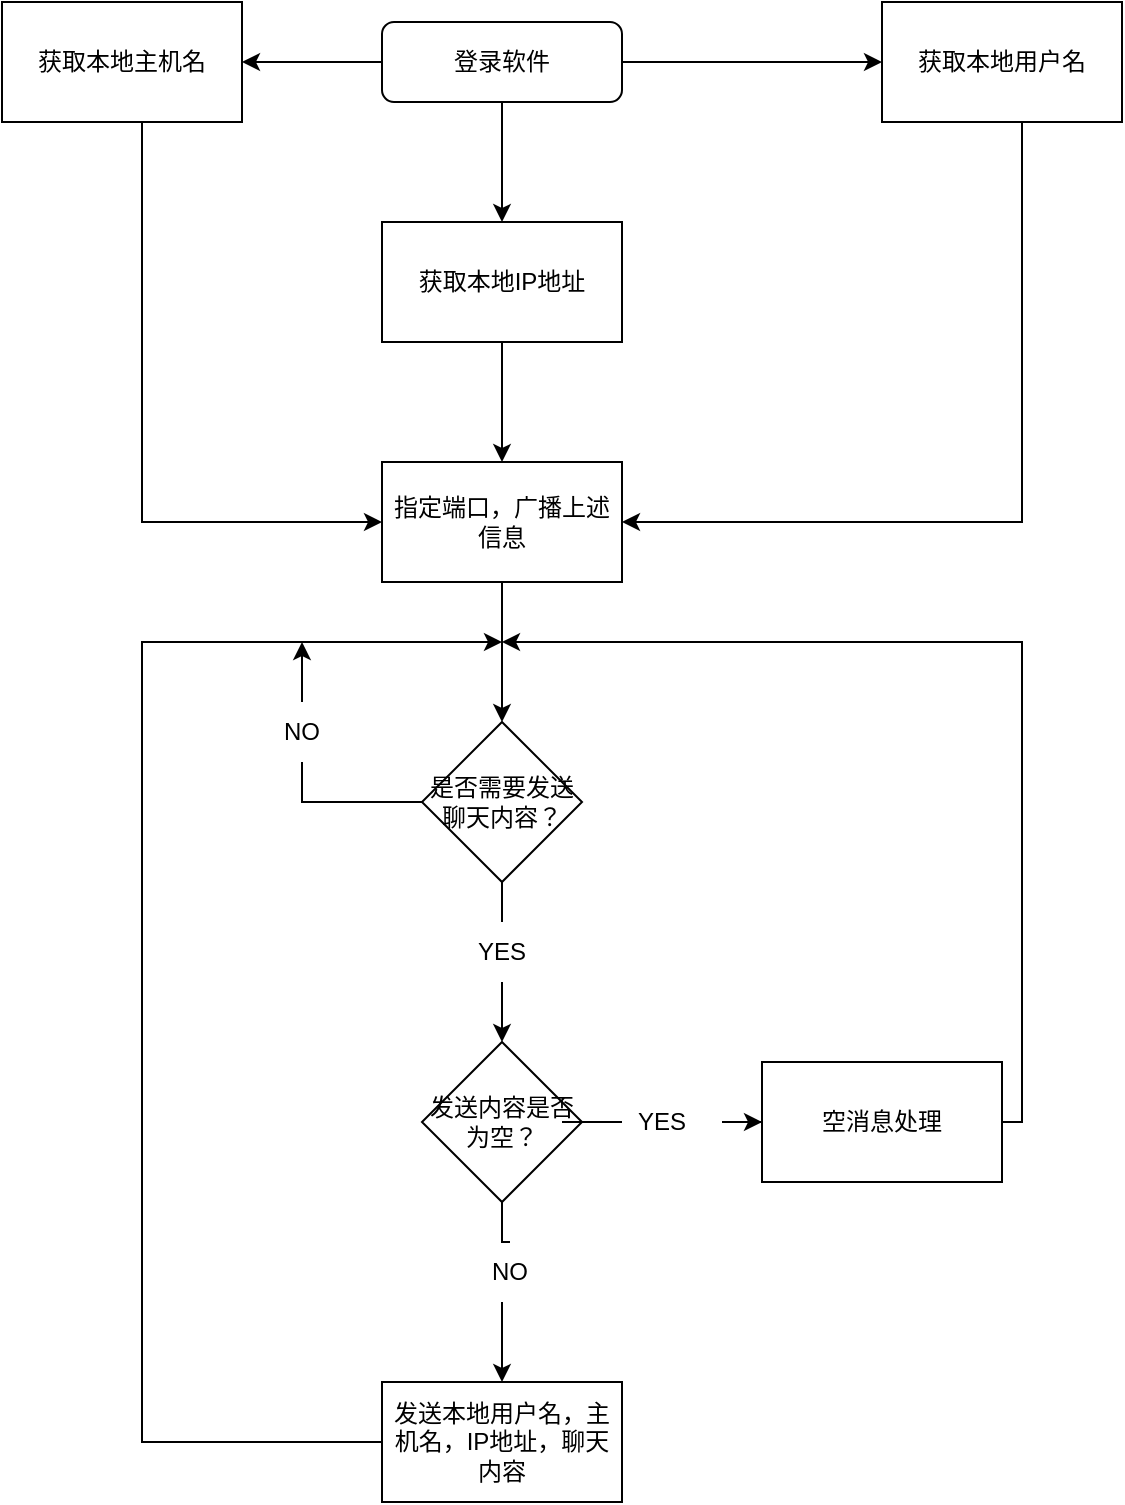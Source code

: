 <mxfile version="20.3.0" type="device"><diagram id="C5RBs43oDa-KdzZeNtuy" name="Page-1"><mxGraphModel dx="996" dy="719" grid="1" gridSize="10" guides="1" tooltips="1" connect="1" arrows="1" fold="1" page="1" pageScale="1" pageWidth="827" pageHeight="1169" math="0" shadow="0"><root><mxCell id="WIyWlLk6GJQsqaUBKTNV-0"/><mxCell id="WIyWlLk6GJQsqaUBKTNV-1" parent="WIyWlLk6GJQsqaUBKTNV-0"/><mxCell id="SK67pIypyld0YtFFBqtm-1" style="edgeStyle=orthogonalEdgeStyle;rounded=0;orthogonalLoop=1;jettySize=auto;html=1;" parent="WIyWlLk6GJQsqaUBKTNV-1" source="WIyWlLk6GJQsqaUBKTNV-3" target="SK67pIypyld0YtFFBqtm-0" edge="1"><mxGeometry relative="1" as="geometry"/></mxCell><mxCell id="SK67pIypyld0YtFFBqtm-4" style="edgeStyle=orthogonalEdgeStyle;rounded=0;orthogonalLoop=1;jettySize=auto;html=1;entryX=1;entryY=0.5;entryDx=0;entryDy=0;" parent="WIyWlLk6GJQsqaUBKTNV-1" source="WIyWlLk6GJQsqaUBKTNV-3" target="SK67pIypyld0YtFFBqtm-3" edge="1"><mxGeometry relative="1" as="geometry"/></mxCell><mxCell id="SK67pIypyld0YtFFBqtm-5" style="edgeStyle=orthogonalEdgeStyle;rounded=0;orthogonalLoop=1;jettySize=auto;html=1;entryX=0;entryY=0.5;entryDx=0;entryDy=0;" parent="WIyWlLk6GJQsqaUBKTNV-1" source="WIyWlLk6GJQsqaUBKTNV-3" target="SK67pIypyld0YtFFBqtm-2" edge="1"><mxGeometry relative="1" as="geometry"/></mxCell><mxCell id="WIyWlLk6GJQsqaUBKTNV-3" value="登录软件" style="rounded=1;whiteSpace=wrap;html=1;fontSize=12;glass=0;strokeWidth=1;shadow=0;" parent="WIyWlLk6GJQsqaUBKTNV-1" vertex="1"><mxGeometry x="320" y="50" width="120" height="40" as="geometry"/></mxCell><mxCell id="SK67pIypyld0YtFFBqtm-7" value="" style="edgeStyle=orthogonalEdgeStyle;rounded=0;orthogonalLoop=1;jettySize=auto;html=1;" parent="WIyWlLk6GJQsqaUBKTNV-1" source="SK67pIypyld0YtFFBqtm-0" target="SK67pIypyld0YtFFBqtm-6" edge="1"><mxGeometry relative="1" as="geometry"/></mxCell><mxCell id="SK67pIypyld0YtFFBqtm-0" value="获取本地IP地址" style="rounded=0;whiteSpace=wrap;html=1;" parent="WIyWlLk6GJQsqaUBKTNV-1" vertex="1"><mxGeometry x="320" y="150" width="120" height="60" as="geometry"/></mxCell><mxCell id="SK67pIypyld0YtFFBqtm-8" style="edgeStyle=orthogonalEdgeStyle;rounded=0;orthogonalLoop=1;jettySize=auto;html=1;entryX=1;entryY=0.5;entryDx=0;entryDy=0;" parent="WIyWlLk6GJQsqaUBKTNV-1" source="SK67pIypyld0YtFFBqtm-2" target="SK67pIypyld0YtFFBqtm-6" edge="1"><mxGeometry relative="1" as="geometry"><Array as="points"><mxPoint x="640" y="300"/></Array></mxGeometry></mxCell><mxCell id="SK67pIypyld0YtFFBqtm-2" value="获取本地用户名" style="rounded=0;whiteSpace=wrap;html=1;" parent="WIyWlLk6GJQsqaUBKTNV-1" vertex="1"><mxGeometry x="570" y="40" width="120" height="60" as="geometry"/></mxCell><mxCell id="SK67pIypyld0YtFFBqtm-9" style="edgeStyle=orthogonalEdgeStyle;rounded=0;orthogonalLoop=1;jettySize=auto;html=1;entryX=0;entryY=0.5;entryDx=0;entryDy=0;" parent="WIyWlLk6GJQsqaUBKTNV-1" source="SK67pIypyld0YtFFBqtm-3" target="SK67pIypyld0YtFFBqtm-6" edge="1"><mxGeometry relative="1" as="geometry"><Array as="points"><mxPoint x="200" y="300"/></Array></mxGeometry></mxCell><mxCell id="SK67pIypyld0YtFFBqtm-3" value="获取本地主机名" style="rounded=0;whiteSpace=wrap;html=1;" parent="WIyWlLk6GJQsqaUBKTNV-1" vertex="1"><mxGeometry x="130" y="40" width="120" height="60" as="geometry"/></mxCell><mxCell id="SK67pIypyld0YtFFBqtm-11" value="" style="edgeStyle=orthogonalEdgeStyle;rounded=0;orthogonalLoop=1;jettySize=auto;html=1;" parent="WIyWlLk6GJQsqaUBKTNV-1" source="SK67pIypyld0YtFFBqtm-6" target="SK67pIypyld0YtFFBqtm-10" edge="1"><mxGeometry relative="1" as="geometry"/></mxCell><mxCell id="SK67pIypyld0YtFFBqtm-6" value="指定端口，广播上述信息" style="rounded=0;whiteSpace=wrap;html=1;" parent="WIyWlLk6GJQsqaUBKTNV-1" vertex="1"><mxGeometry x="320" y="270" width="120" height="60" as="geometry"/></mxCell><mxCell id="SK67pIypyld0YtFFBqtm-15" value="" style="edgeStyle=orthogonalEdgeStyle;rounded=0;orthogonalLoop=1;jettySize=auto;html=1;startArrow=none;" parent="WIyWlLk6GJQsqaUBKTNV-1" source="SK67pIypyld0YtFFBqtm-24" target="SK67pIypyld0YtFFBqtm-14" edge="1"><mxGeometry relative="1" as="geometry"/></mxCell><mxCell id="SK67pIypyld0YtFFBqtm-10" value="是否需要发送聊天内容？" style="rhombus;whiteSpace=wrap;html=1;rounded=0;" parent="WIyWlLk6GJQsqaUBKTNV-1" vertex="1"><mxGeometry x="340" y="400" width="80" height="80" as="geometry"/></mxCell><mxCell id="SK67pIypyld0YtFFBqtm-17" value="" style="edgeStyle=orthogonalEdgeStyle;rounded=0;orthogonalLoop=1;jettySize=auto;html=1;startArrow=none;" parent="WIyWlLk6GJQsqaUBKTNV-1" source="SK67pIypyld0YtFFBqtm-26" target="SK67pIypyld0YtFFBqtm-16" edge="1"><mxGeometry relative="1" as="geometry"><Array as="points"><mxPoint x="380" y="700"/><mxPoint x="380" y="700"/></Array></mxGeometry></mxCell><mxCell id="SK67pIypyld0YtFFBqtm-19" value="" style="edgeStyle=orthogonalEdgeStyle;rounded=0;orthogonalLoop=1;jettySize=auto;html=1;startArrow=none;" parent="WIyWlLk6GJQsqaUBKTNV-1" source="SK67pIypyld0YtFFBqtm-25" target="SK67pIypyld0YtFFBqtm-18" edge="1"><mxGeometry relative="1" as="geometry"/></mxCell><mxCell id="SK67pIypyld0YtFFBqtm-14" value="发送内容是否为空？" style="rhombus;whiteSpace=wrap;html=1;rounded=0;" parent="WIyWlLk6GJQsqaUBKTNV-1" vertex="1"><mxGeometry x="340" y="560" width="80" height="80" as="geometry"/></mxCell><mxCell id="SK67pIypyld0YtFFBqtm-22" style="edgeStyle=orthogonalEdgeStyle;rounded=0;orthogonalLoop=1;jettySize=auto;html=1;" parent="WIyWlLk6GJQsqaUBKTNV-1" source="SK67pIypyld0YtFFBqtm-16" edge="1"><mxGeometry relative="1" as="geometry"><mxPoint x="380" y="360" as="targetPoint"/><Array as="points"><mxPoint x="200" y="760"/><mxPoint x="200" y="360"/></Array></mxGeometry></mxCell><mxCell id="SK67pIypyld0YtFFBqtm-16" value="发送本地用户名，主机名，IP地址，聊天内容" style="rounded=0;whiteSpace=wrap;html=1;" parent="WIyWlLk6GJQsqaUBKTNV-1" vertex="1"><mxGeometry x="320" y="730" width="120" height="60" as="geometry"/></mxCell><mxCell id="SK67pIypyld0YtFFBqtm-20" style="edgeStyle=orthogonalEdgeStyle;rounded=0;orthogonalLoop=1;jettySize=auto;html=1;" parent="WIyWlLk6GJQsqaUBKTNV-1" source="SK67pIypyld0YtFFBqtm-18" edge="1"><mxGeometry relative="1" as="geometry"><mxPoint x="380" y="360" as="targetPoint"/><Array as="points"><mxPoint x="640" y="600"/><mxPoint x="640" y="360"/></Array></mxGeometry></mxCell><mxCell id="SK67pIypyld0YtFFBqtm-18" value="空消息处理" style="whiteSpace=wrap;html=1;rounded=0;" parent="WIyWlLk6GJQsqaUBKTNV-1" vertex="1"><mxGeometry x="510" y="570" width="120" height="60" as="geometry"/></mxCell><mxCell id="SK67pIypyld0YtFFBqtm-24" value="YES" style="text;html=1;strokeColor=none;fillColor=none;align=center;verticalAlign=middle;whiteSpace=wrap;rounded=0;" parent="WIyWlLk6GJQsqaUBKTNV-1" vertex="1"><mxGeometry x="350" y="500" width="60" height="30" as="geometry"/></mxCell><mxCell id="SK67pIypyld0YtFFBqtm-27" value="" style="edgeStyle=orthogonalEdgeStyle;rounded=0;orthogonalLoop=1;jettySize=auto;html=1;endArrow=none;" parent="WIyWlLk6GJQsqaUBKTNV-1" source="SK67pIypyld0YtFFBqtm-10" target="SK67pIypyld0YtFFBqtm-24" edge="1"><mxGeometry relative="1" as="geometry"><mxPoint x="380" y="480" as="sourcePoint"/><mxPoint x="380" y="560" as="targetPoint"/></mxGeometry></mxCell><mxCell id="4_P_1roG6_5fhmQ3l4Yr-0" style="edgeStyle=orthogonalEdgeStyle;rounded=0;orthogonalLoop=1;jettySize=auto;html=1;" edge="1" parent="WIyWlLk6GJQsqaUBKTNV-1" source="SK67pIypyld0YtFFBqtm-23"><mxGeometry relative="1" as="geometry"><mxPoint x="280" y="360" as="targetPoint"/></mxGeometry></mxCell><mxCell id="SK67pIypyld0YtFFBqtm-23" value="NO" style="text;html=1;strokeColor=none;fillColor=none;align=center;verticalAlign=middle;whiteSpace=wrap;rounded=0;" parent="WIyWlLk6GJQsqaUBKTNV-1" vertex="1"><mxGeometry x="250" y="390" width="60" height="30" as="geometry"/></mxCell><mxCell id="SK67pIypyld0YtFFBqtm-29" value="" style="edgeStyle=orthogonalEdgeStyle;rounded=0;orthogonalLoop=1;jettySize=auto;html=1;endArrow=none;" parent="WIyWlLk6GJQsqaUBKTNV-1" source="SK67pIypyld0YtFFBqtm-10" target="SK67pIypyld0YtFFBqtm-23" edge="1"><mxGeometry relative="1" as="geometry"><mxPoint x="380" y="380" as="targetPoint"/><mxPoint x="340" y="440" as="sourcePoint"/><Array as="points"><mxPoint x="280" y="440"/></Array></mxGeometry></mxCell><mxCell id="SK67pIypyld0YtFFBqtm-26" value="NO" style="text;html=1;strokeColor=none;fillColor=none;align=center;verticalAlign=middle;whiteSpace=wrap;rounded=0;" parent="WIyWlLk6GJQsqaUBKTNV-1" vertex="1"><mxGeometry x="354" y="660" width="60" height="30" as="geometry"/></mxCell><mxCell id="SK67pIypyld0YtFFBqtm-30" value="" style="edgeStyle=orthogonalEdgeStyle;rounded=0;orthogonalLoop=1;jettySize=auto;html=1;endArrow=none;" parent="WIyWlLk6GJQsqaUBKTNV-1" source="SK67pIypyld0YtFFBqtm-14" target="SK67pIypyld0YtFFBqtm-26" edge="1"><mxGeometry relative="1" as="geometry"><mxPoint x="380" y="640" as="sourcePoint"/><mxPoint x="380" y="730" as="targetPoint"/></mxGeometry></mxCell><mxCell id="SK67pIypyld0YtFFBqtm-25" value="YES" style="text;html=1;strokeColor=none;fillColor=none;align=center;verticalAlign=middle;whiteSpace=wrap;rounded=0;" parent="WIyWlLk6GJQsqaUBKTNV-1" vertex="1"><mxGeometry x="430" y="585" width="60" height="30" as="geometry"/></mxCell><mxCell id="SK67pIypyld0YtFFBqtm-31" value="" style="edgeStyle=orthogonalEdgeStyle;rounded=0;orthogonalLoop=1;jettySize=auto;html=1;endArrow=none;" parent="WIyWlLk6GJQsqaUBKTNV-1" source="SK67pIypyld0YtFFBqtm-14" target="SK67pIypyld0YtFFBqtm-25" edge="1"><mxGeometry relative="1" as="geometry"><mxPoint x="420" y="600" as="sourcePoint"/><mxPoint x="510" y="600" as="targetPoint"/></mxGeometry></mxCell></root></mxGraphModel></diagram></mxfile>